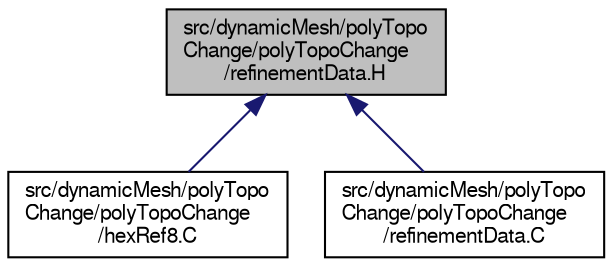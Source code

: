 digraph "src/dynamicMesh/polyTopoChange/polyTopoChange/refinementData.H"
{
  bgcolor="transparent";
  edge [fontname="FreeSans",fontsize="10",labelfontname="FreeSans",labelfontsize="10"];
  node [fontname="FreeSans",fontsize="10",shape=record];
  Node57 [label="src/dynamicMesh/polyTopo\lChange/polyTopoChange\l/refinementData.H",height=0.2,width=0.4,color="black", fillcolor="grey75", style="filled", fontcolor="black"];
  Node57 -> Node58 [dir="back",color="midnightblue",fontsize="10",style="solid",fontname="FreeSans"];
  Node58 [label="src/dynamicMesh/polyTopo\lChange/polyTopoChange\l/hexRef8.C",height=0.2,width=0.4,color="black",URL="$a00728.html"];
  Node57 -> Node59 [dir="back",color="midnightblue",fontsize="10",style="solid",fontname="FreeSans"];
  Node59 [label="src/dynamicMesh/polyTopo\lChange/polyTopoChange\l/refinementData.C",height=0.2,width=0.4,color="black",URL="$a00764.html"];
}
